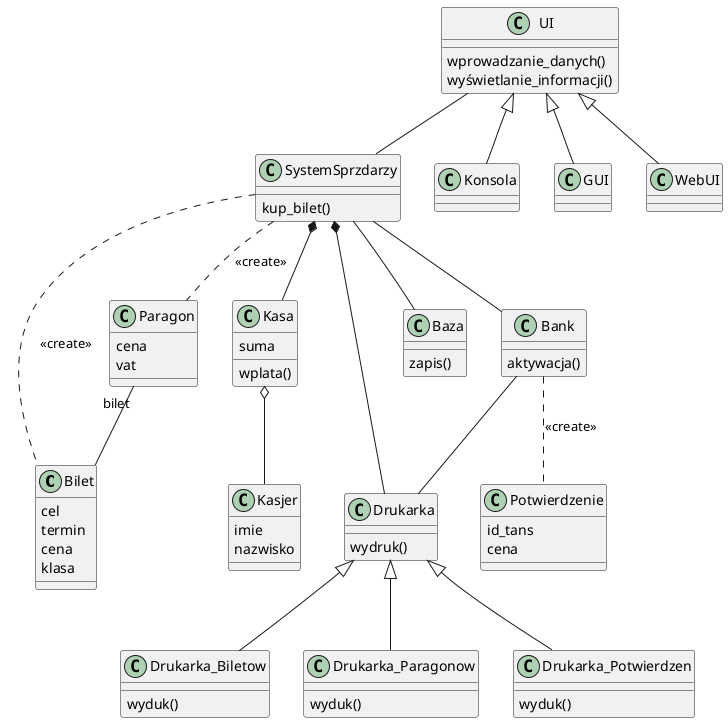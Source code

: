 @startuml

class Bilet{
    cel 
    termin 
    cena 
    klasa
}

class Paragon{
    'bilet przeniosono na poziom asocjacji
    cena
    vat
}

class Potwierdzenie{
    id_tans
    cena
}

class Kasjer{
    imie 
    nazwisko
}

class Kasa{
    suma 
    wplata()
}

class Drukarka{
    wydruk()
}

class Baza {
    zapis()
}

class Bank{
    aktywacja()
}

class SystemSprzdarzy{
    kup_bilet()
}

class Drukarka_Biletow{
    wyduk()
}

class Drukarka_Paragonow{
    wyduk()
}

class Drukarka_Potwierdzen{
    wyduk()
}

class UI{
    wprowadzanie_danych()
    wyświetlanie_informacji()
}

class Konsola{
}

class GUI{}

class WebUI{}


Kasa o-- Kasjer
SystemSprzdarzy *-- Kasa
SystemSprzdarzy *-- Drukarka
SystemSprzdarzy -- Baza
SystemSprzdarzy -- Bank
UI -- SystemSprzdarzy
Bank -- Drukarka

Bank .. Potwierdzenie : <<create>>
SystemSprzdarzy .. Bilet : <<create>>
SystemSprzdarzy .. Paragon : <<create>>

Drukarka <|-- Drukarka_Biletow
Drukarka <|-- Drukarka_Paragonow
Drukarka <|-- Drukarka_Potwierdzen

UI <|-- Konsola
UI <|-- GUI
UI <|-- WebUI

Paragon "bilet" -- Bilet
@enduml